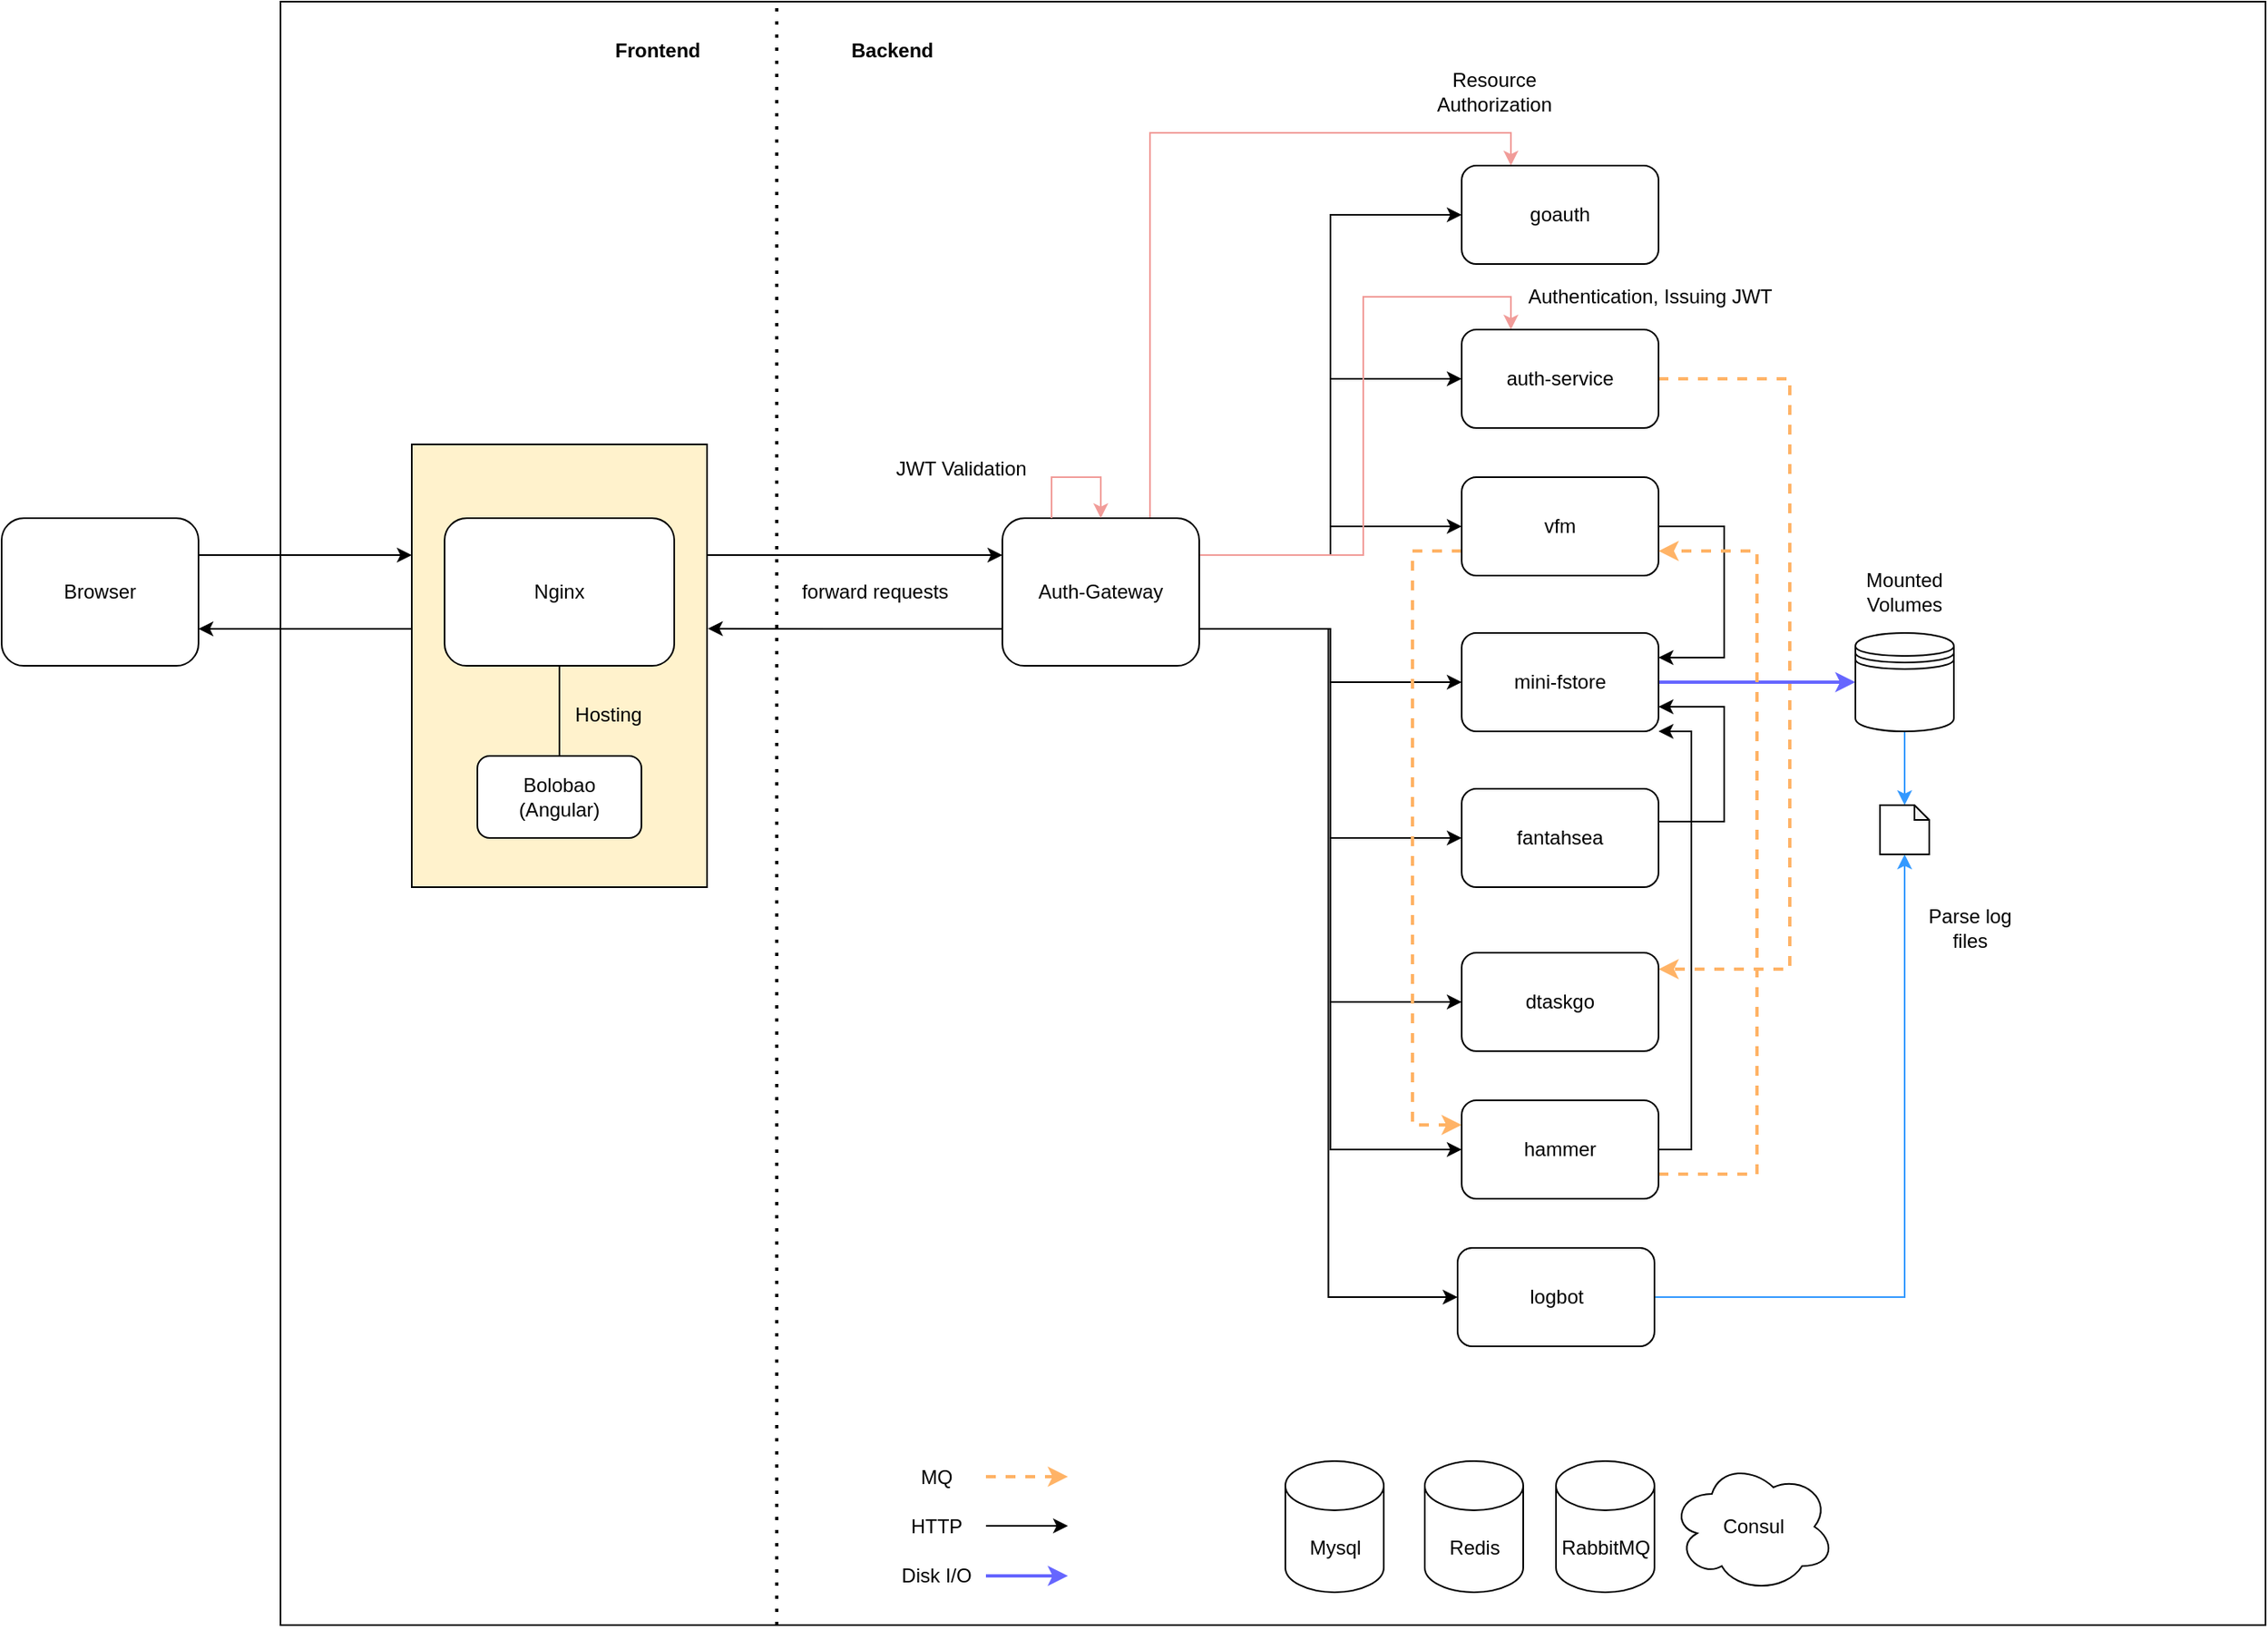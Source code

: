 <mxfile version="15.4.0" type="device"><diagram id="OmJTxSZ5Feyj7FEKGk_T" name="Page-1"><mxGraphModel dx="1796" dy="680" grid="1" gridSize="10" guides="1" tooltips="1" connect="1" arrows="1" fold="1" page="1" pageScale="1" pageWidth="850" pageHeight="1100" math="0" shadow="0"><root><mxCell id="0"/><mxCell id="1" parent="0"/><mxCell id="jP7JmYHqbt92ysb_gVaP-2" value="" style="rounded=0;whiteSpace=wrap;html=1;fillColor=none;" parent="1" vertex="1"><mxGeometry x="-170" y="20" width="1210" height="990" as="geometry"/></mxCell><mxCell id="jP7JmYHqbt92ysb_gVaP-6" style="edgeStyle=orthogonalEdgeStyle;rounded=0;orthogonalLoop=1;jettySize=auto;html=1;exitX=1;exitY=0.25;exitDx=0;exitDy=0;entryX=0;entryY=0.25;entryDx=0;entryDy=0;" parent="1" source="jP7JmYHqbt92ysb_gVaP-1" target="z1Oo59R_EkCxWHK0IWqM-9" edge="1"><mxGeometry relative="1" as="geometry"/></mxCell><mxCell id="jP7JmYHqbt92ysb_gVaP-1" value="Browser" style="rounded=1;whiteSpace=wrap;html=1;" parent="1" vertex="1"><mxGeometry x="-340" y="335" width="120" height="90" as="geometry"/></mxCell><mxCell id="jP7JmYHqbt92ysb_gVaP-7" style="edgeStyle=orthogonalEdgeStyle;rounded=0;orthogonalLoop=1;jettySize=auto;html=1;exitX=0;exitY=0.75;exitDx=0;exitDy=0;entryX=1;entryY=0.75;entryDx=0;entryDy=0;" parent="1" source="jP7JmYHqbt92ysb_gVaP-3" target="jP7JmYHqbt92ysb_gVaP-1" edge="1"><mxGeometry relative="1" as="geometry"/></mxCell><mxCell id="jP7JmYHqbt92ysb_gVaP-9" style="edgeStyle=orthogonalEdgeStyle;rounded=0;orthogonalLoop=1;jettySize=auto;html=1;exitX=1;exitY=0.25;exitDx=0;exitDy=0;entryX=0;entryY=0.25;entryDx=0;entryDy=0;" parent="1" source="jP7JmYHqbt92ysb_gVaP-3" target="jP7JmYHqbt92ysb_gVaP-8" edge="1"><mxGeometry relative="1" as="geometry"/></mxCell><mxCell id="jP7JmYHqbt92ysb_gVaP-10" style="edgeStyle=orthogonalEdgeStyle;rounded=0;orthogonalLoop=1;jettySize=auto;html=1;exitX=0;exitY=0.75;exitDx=0;exitDy=0;entryX=1.003;entryY=0.416;entryDx=0;entryDy=0;entryPerimeter=0;" parent="1" source="jP7JmYHqbt92ysb_gVaP-8" target="z1Oo59R_EkCxWHK0IWqM-9" edge="1"><mxGeometry relative="1" as="geometry"/></mxCell><mxCell id="jP7JmYHqbt92ysb_gVaP-24" style="edgeStyle=orthogonalEdgeStyle;rounded=0;orthogonalLoop=1;jettySize=auto;html=1;exitX=0.75;exitY=0;exitDx=0;exitDy=0;entryX=0.25;entryY=0;entryDx=0;entryDy=0;strokeColor=#F19C99;" parent="1" source="jP7JmYHqbt92ysb_gVaP-8" target="jP7JmYHqbt92ysb_gVaP-11" edge="1"><mxGeometry relative="1" as="geometry"/></mxCell><mxCell id="jP7JmYHqbt92ysb_gVaP-36" style="edgeStyle=orthogonalEdgeStyle;rounded=0;orthogonalLoop=1;jettySize=auto;html=1;exitX=1;exitY=0.75;exitDx=0;exitDy=0;entryX=0;entryY=0.5;entryDx=0;entryDy=0;" parent="1" source="jP7JmYHqbt92ysb_gVaP-8" target="jP7JmYHqbt92ysb_gVaP-18" edge="1"><mxGeometry relative="1" as="geometry"/></mxCell><mxCell id="jP7JmYHqbt92ysb_gVaP-37" style="edgeStyle=orthogonalEdgeStyle;rounded=0;orthogonalLoop=1;jettySize=auto;html=1;exitX=1;exitY=0.75;exitDx=0;exitDy=0;entryX=0;entryY=0.5;entryDx=0;entryDy=0;" parent="1" source="jP7JmYHqbt92ysb_gVaP-8" target="jP7JmYHqbt92ysb_gVaP-19" edge="1"><mxGeometry relative="1" as="geometry"/></mxCell><mxCell id="jP7JmYHqbt92ysb_gVaP-38" style="edgeStyle=orthogonalEdgeStyle;rounded=0;orthogonalLoop=1;jettySize=auto;html=1;exitX=1;exitY=0.75;exitDx=0;exitDy=0;entryX=0;entryY=0.5;entryDx=0;entryDy=0;" parent="1" source="jP7JmYHqbt92ysb_gVaP-8" target="jP7JmYHqbt92ysb_gVaP-20" edge="1"><mxGeometry relative="1" as="geometry"/></mxCell><mxCell id="jP7JmYHqbt92ysb_gVaP-40" style="edgeStyle=orthogonalEdgeStyle;rounded=0;orthogonalLoop=1;jettySize=auto;html=1;exitX=1;exitY=0.25;exitDx=0;exitDy=0;entryX=0;entryY=0.5;entryDx=0;entryDy=0;" parent="1" source="jP7JmYHqbt92ysb_gVaP-8" target="jP7JmYHqbt92ysb_gVaP-17" edge="1"><mxGeometry relative="1" as="geometry"/></mxCell><mxCell id="jP7JmYHqbt92ysb_gVaP-41" style="edgeStyle=orthogonalEdgeStyle;rounded=0;orthogonalLoop=1;jettySize=auto;html=1;exitX=1;exitY=0.25;exitDx=0;exitDy=0;entryX=0;entryY=0.5;entryDx=0;entryDy=0;" parent="1" source="jP7JmYHqbt92ysb_gVaP-8" target="jP7JmYHqbt92ysb_gVaP-16" edge="1"><mxGeometry relative="1" as="geometry"/></mxCell><mxCell id="jP7JmYHqbt92ysb_gVaP-42" style="edgeStyle=orthogonalEdgeStyle;rounded=0;orthogonalLoop=1;jettySize=auto;html=1;exitX=1;exitY=0.25;exitDx=0;exitDy=0;entryX=0;entryY=0.5;entryDx=0;entryDy=0;" parent="1" source="jP7JmYHqbt92ysb_gVaP-8" target="jP7JmYHqbt92ysb_gVaP-11" edge="1"><mxGeometry relative="1" as="geometry"/></mxCell><mxCell id="N-4gSpgYTaNvA83rHlp4-6" style="edgeStyle=orthogonalEdgeStyle;rounded=0;orthogonalLoop=1;jettySize=auto;html=1;exitX=1;exitY=0.75;exitDx=0;exitDy=0;entryX=0;entryY=0.5;entryDx=0;entryDy=0;" parent="1" source="jP7JmYHqbt92ysb_gVaP-8" target="N-4gSpgYTaNvA83rHlp4-5" edge="1"><mxGeometry relative="1" as="geometry"/></mxCell><mxCell id="N-4gSpgYTaNvA83rHlp4-10" style="edgeStyle=orthogonalEdgeStyle;rounded=0;jumpSize=6;orthogonalLoop=1;jettySize=auto;html=1;exitX=1;exitY=0.25;exitDx=0;exitDy=0;entryX=0.25;entryY=0;entryDx=0;entryDy=0;strokeWidth=1;strokeColor=#F19C99;" parent="1" source="jP7JmYHqbt92ysb_gVaP-8" target="jP7JmYHqbt92ysb_gVaP-16" edge="1"><mxGeometry relative="1" as="geometry"><Array as="points"><mxPoint x="490" y="358"/><mxPoint x="490" y="200"/><mxPoint x="580" y="200"/></Array></mxGeometry></mxCell><mxCell id="OKfhh3AP-oPqLTfawW03-2" style="edgeStyle=orthogonalEdgeStyle;rounded=0;orthogonalLoop=1;jettySize=auto;html=1;exitX=1;exitY=0.75;exitDx=0;exitDy=0;entryX=0;entryY=0.5;entryDx=0;entryDy=0;" parent="1" source="jP7JmYHqbt92ysb_gVaP-8" target="OKfhh3AP-oPqLTfawW03-1" edge="1"><mxGeometry relative="1" as="geometry"/></mxCell><mxCell id="jP7JmYHqbt92ysb_gVaP-8" value="Auth-Gateway" style="rounded=1;whiteSpace=wrap;html=1;fillColor=none;" parent="1" vertex="1"><mxGeometry x="270" y="335" width="120" height="90" as="geometry"/></mxCell><mxCell id="jP7JmYHqbt92ysb_gVaP-11" value="goauth" style="rounded=1;whiteSpace=wrap;html=1;fillColor=none;" parent="1" vertex="1"><mxGeometry x="550" y="120" width="120" height="60" as="geometry"/></mxCell><mxCell id="jP7JmYHqbt92ysb_gVaP-34" style="edgeStyle=orthogonalEdgeStyle;rounded=0;orthogonalLoop=1;jettySize=auto;html=1;exitX=1;exitY=0.5;exitDx=0;exitDy=0;entryX=1;entryY=0.5;entryDx=0;entryDy=0;dashed=1;strokeColor=#FFB366;strokeWidth=2;" parent="1" source="jP7JmYHqbt92ysb_gVaP-16" edge="1"><mxGeometry relative="1" as="geometry"><mxPoint x="670" y="610" as="targetPoint"/><Array as="points"><mxPoint x="750" y="250"/><mxPoint x="750" y="610"/></Array></mxGeometry></mxCell><mxCell id="jP7JmYHqbt92ysb_gVaP-16" value="auth-service" style="rounded=1;whiteSpace=wrap;html=1;fillColor=none;" parent="1" vertex="1"><mxGeometry x="550" y="220" width="120" height="60" as="geometry"/></mxCell><mxCell id="jP7JmYHqbt92ysb_gVaP-32" style="edgeStyle=orthogonalEdgeStyle;rounded=0;orthogonalLoop=1;jettySize=auto;html=1;exitX=1;exitY=0.5;exitDx=0;exitDy=0;entryX=1;entryY=0.25;entryDx=0;entryDy=0;" parent="1" source="jP7JmYHqbt92ysb_gVaP-17" target="jP7JmYHqbt92ysb_gVaP-18" edge="1"><mxGeometry relative="1" as="geometry"><Array as="points"><mxPoint x="710" y="340"/><mxPoint x="710" y="420"/></Array></mxGeometry></mxCell><mxCell id="N-4gSpgYTaNvA83rHlp4-9" style="edgeStyle=orthogonalEdgeStyle;rounded=0;orthogonalLoop=1;jettySize=auto;html=1;exitX=0;exitY=0.75;exitDx=0;exitDy=0;entryX=0;entryY=0.25;entryDx=0;entryDy=0;dashed=1;strokeWidth=2;strokeColor=#FFB366;" parent="1" source="jP7JmYHqbt92ysb_gVaP-17" target="N-4gSpgYTaNvA83rHlp4-5" edge="1"><mxGeometry relative="1" as="geometry"><Array as="points"><mxPoint x="520" y="355"/><mxPoint x="520" y="705"/></Array></mxGeometry></mxCell><mxCell id="jP7JmYHqbt92ysb_gVaP-17" value="vfm" style="rounded=1;whiteSpace=wrap;html=1;fillColor=none;" parent="1" vertex="1"><mxGeometry x="550" y="310" width="120" height="60" as="geometry"/></mxCell><mxCell id="jP7JmYHqbt92ysb_gVaP-62" style="edgeStyle=orthogonalEdgeStyle;rounded=0;orthogonalLoop=1;jettySize=auto;html=1;exitX=1;exitY=0.5;exitDx=0;exitDy=0;entryX=0;entryY=0.5;entryDx=0;entryDy=0;strokeColor=#6666FF;jumpSize=6;strokeWidth=2;" parent="1" source="jP7JmYHqbt92ysb_gVaP-18" target="jP7JmYHqbt92ysb_gVaP-61" edge="1"><mxGeometry relative="1" as="geometry"/></mxCell><mxCell id="jP7JmYHqbt92ysb_gVaP-18" value="mini-fstore" style="rounded=1;whiteSpace=wrap;html=1;fillColor=none;" parent="1" vertex="1"><mxGeometry x="550" y="405" width="120" height="60" as="geometry"/></mxCell><mxCell id="jP7JmYHqbt92ysb_gVaP-31" style="edgeStyle=orthogonalEdgeStyle;rounded=0;orthogonalLoop=1;jettySize=auto;html=1;exitX=1;exitY=0.5;exitDx=0;exitDy=0;entryX=1;entryY=0.75;entryDx=0;entryDy=0;" parent="1" source="jP7JmYHqbt92ysb_gVaP-19" target="jP7JmYHqbt92ysb_gVaP-18" edge="1"><mxGeometry relative="1" as="geometry"><Array as="points"><mxPoint x="710" y="520"/><mxPoint x="710" y="450"/></Array></mxGeometry></mxCell><mxCell id="jP7JmYHqbt92ysb_gVaP-19" value="fantahsea" style="rounded=1;whiteSpace=wrap;html=1;fillColor=none;" parent="1" vertex="1"><mxGeometry x="550" y="500" width="120" height="60" as="geometry"/></mxCell><mxCell id="jP7JmYHqbt92ysb_gVaP-20" value="dtaskgo" style="rounded=1;whiteSpace=wrap;html=1;fillColor=none;" parent="1" vertex="1"><mxGeometry x="550" y="600" width="120" height="60" as="geometry"/></mxCell><mxCell id="jP7JmYHqbt92ysb_gVaP-43" value="Mysql" style="shape=cylinder3;whiteSpace=wrap;html=1;boundedLbl=1;backgroundOutline=1;size=15;fillColor=none;" parent="1" vertex="1"><mxGeometry x="442.5" y="910" width="60" height="80" as="geometry"/></mxCell><mxCell id="jP7JmYHqbt92ysb_gVaP-44" value="Redis" style="shape=cylinder3;whiteSpace=wrap;html=1;boundedLbl=1;backgroundOutline=1;size=15;fillColor=none;" parent="1" vertex="1"><mxGeometry x="527.5" y="910" width="60" height="80" as="geometry"/></mxCell><mxCell id="jP7JmYHqbt92ysb_gVaP-48" style="edgeStyle=orthogonalEdgeStyle;rounded=0;orthogonalLoop=1;jettySize=auto;html=1;exitX=0.25;exitY=0;exitDx=0;exitDy=0;entryX=0.5;entryY=0;entryDx=0;entryDy=0;strokeColor=#F19C99;" parent="1" source="jP7JmYHqbt92ysb_gVaP-8" target="jP7JmYHqbt92ysb_gVaP-8" edge="1"><mxGeometry relative="1" as="geometry"><Array as="points"><mxPoint x="300" y="310"/><mxPoint x="330" y="310"/></Array></mxGeometry></mxCell><mxCell id="jP7JmYHqbt92ysb_gVaP-50" value="JWT Validation" style="text;html=1;strokeColor=none;fillColor=none;align=center;verticalAlign=middle;whiteSpace=wrap;rounded=0;" parent="1" vertex="1"><mxGeometry x="180" y="290" width="130" height="30" as="geometry"/></mxCell><mxCell id="jP7JmYHqbt92ysb_gVaP-51" value="Resource Authorization" style="text;html=1;strokeColor=none;fillColor=none;align=center;verticalAlign=middle;whiteSpace=wrap;rounded=0;" parent="1" vertex="1"><mxGeometry x="510" y="60" width="120" height="30" as="geometry"/></mxCell><mxCell id="jP7JmYHqbt92ysb_gVaP-52" value="" style="endArrow=none;dashed=1;html=1;dashPattern=1 3;strokeWidth=2;exitX=0.25;exitY=1;exitDx=0;exitDy=0;entryX=0.25;entryY=0;entryDx=0;entryDy=0;" parent="1" source="jP7JmYHqbt92ysb_gVaP-2" target="jP7JmYHqbt92ysb_gVaP-2" edge="1"><mxGeometry width="50" height="50" relative="1" as="geometry"><mxPoint x="-140" y="580" as="sourcePoint"/><mxPoint x="-90" y="70" as="targetPoint"/></mxGeometry></mxCell><mxCell id="jP7JmYHqbt92ysb_gVaP-54" value="Frontend" style="text;html=1;strokeColor=none;fillColor=none;align=center;verticalAlign=middle;whiteSpace=wrap;rounded=0;fontStyle=1" parent="1" vertex="1"><mxGeometry x="40" y="40" width="40" height="20" as="geometry"/></mxCell><mxCell id="jP7JmYHqbt92ysb_gVaP-55" value="Backend" style="text;html=1;strokeColor=none;fillColor=none;align=center;verticalAlign=middle;whiteSpace=wrap;rounded=0;fontStyle=1" parent="1" vertex="1"><mxGeometry x="182.5" y="40" width="40" height="20" as="geometry"/></mxCell><mxCell id="jP7JmYHqbt92ysb_gVaP-57" value="RabbitMQ" style="shape=cylinder3;whiteSpace=wrap;html=1;boundedLbl=1;backgroundOutline=1;size=15;fillColor=none;" parent="1" vertex="1"><mxGeometry x="607.5" y="910" width="60" height="80" as="geometry"/></mxCell><mxCell id="jP7JmYHqbt92ysb_gVaP-58" value="&lt;span&gt;Consul&lt;/span&gt;" style="ellipse;shape=cloud;whiteSpace=wrap;html=1;fillColor=none;" parent="1" vertex="1"><mxGeometry x="677.5" y="910" width="100" height="80" as="geometry"/></mxCell><mxCell id="jP7JmYHqbt92ysb_gVaP-59" value="forward requests" style="text;html=1;strokeColor=none;fillColor=none;align=center;verticalAlign=middle;whiteSpace=wrap;rounded=0;" parent="1" vertex="1"><mxGeometry x="130" y="370" width="125" height="20" as="geometry"/></mxCell><mxCell id="OKfhh3AP-oPqLTfawW03-6" style="edgeStyle=orthogonalEdgeStyle;rounded=0;orthogonalLoop=1;jettySize=auto;html=1;exitX=0.5;exitY=1;exitDx=0;exitDy=0;entryX=0.5;entryY=0;entryDx=0;entryDy=0;entryPerimeter=0;strokeColor=#3399FF;" parent="1" source="jP7JmYHqbt92ysb_gVaP-61" target="OKfhh3AP-oPqLTfawW03-5" edge="1"><mxGeometry relative="1" as="geometry"/></mxCell><mxCell id="jP7JmYHqbt92ysb_gVaP-61" value="" style="shape=datastore;whiteSpace=wrap;html=1;fillColor=none;" parent="1" vertex="1"><mxGeometry x="790" y="405" width="60" height="60" as="geometry"/></mxCell><mxCell id="jP7JmYHqbt92ysb_gVaP-64" value="Mounted Volumes" style="text;html=1;strokeColor=none;fillColor=none;align=center;verticalAlign=middle;whiteSpace=wrap;rounded=0;" parent="1" vertex="1"><mxGeometry x="800" y="370" width="40" height="20" as="geometry"/></mxCell><mxCell id="N-4gSpgYTaNvA83rHlp4-7" style="edgeStyle=orthogonalEdgeStyle;rounded=0;orthogonalLoop=1;jettySize=auto;html=1;exitX=1;exitY=0.5;exitDx=0;exitDy=0;entryX=1;entryY=1;entryDx=0;entryDy=0;" parent="1" source="N-4gSpgYTaNvA83rHlp4-5" target="jP7JmYHqbt92ysb_gVaP-18" edge="1"><mxGeometry relative="1" as="geometry"><Array as="points"><mxPoint x="690" y="720"/><mxPoint x="690" y="465"/></Array></mxGeometry></mxCell><mxCell id="N-4gSpgYTaNvA83rHlp4-8" style="edgeStyle=orthogonalEdgeStyle;rounded=0;orthogonalLoop=1;jettySize=auto;html=1;exitX=1;exitY=0.75;exitDx=0;exitDy=0;entryX=1;entryY=0.75;entryDx=0;entryDy=0;dashed=1;strokeColor=#FFB366;strokeWidth=2;" parent="1" source="N-4gSpgYTaNvA83rHlp4-5" target="jP7JmYHqbt92ysb_gVaP-17" edge="1"><mxGeometry relative="1" as="geometry"><Array as="points"><mxPoint x="730" y="735"/><mxPoint x="730" y="355"/></Array></mxGeometry></mxCell><mxCell id="N-4gSpgYTaNvA83rHlp4-5" value="hammer" style="rounded=1;whiteSpace=wrap;html=1;" parent="1" vertex="1"><mxGeometry x="550" y="690" width="120" height="60" as="geometry"/></mxCell><mxCell id="N-4gSpgYTaNvA83rHlp4-11" value="Authentication, Issuing JWT" style="text;html=1;strokeColor=none;fillColor=none;align=center;verticalAlign=middle;whiteSpace=wrap;rounded=0;" parent="1" vertex="1"><mxGeometry x="580" y="190" width="170" height="20" as="geometry"/></mxCell><mxCell id="z1Oo59R_EkCxWHK0IWqM-1" value="" style="endArrow=classic;html=1;dashed=1;strokeColor=#FFB366;strokeWidth=2;" parent="1" edge="1"><mxGeometry width="50" height="50" relative="1" as="geometry"><mxPoint x="260" y="919.5" as="sourcePoint"/><mxPoint x="310" y="919.5" as="targetPoint"/></mxGeometry></mxCell><mxCell id="z1Oo59R_EkCxWHK0IWqM-2" value="MQ" style="text;html=1;strokeColor=none;fillColor=none;align=center;verticalAlign=middle;whiteSpace=wrap;rounded=0;" parent="1" vertex="1"><mxGeometry x="210" y="910" width="40" height="20" as="geometry"/></mxCell><mxCell id="z1Oo59R_EkCxWHK0IWqM-3" value="" style="endArrow=classic;html=1;strokeWidth=1;" parent="1" edge="1"><mxGeometry width="50" height="50" relative="1" as="geometry"><mxPoint x="260" y="949.5" as="sourcePoint"/><mxPoint x="310" y="949.5" as="targetPoint"/></mxGeometry></mxCell><mxCell id="z1Oo59R_EkCxWHK0IWqM-4" value="HTTP" style="text;html=1;strokeColor=none;fillColor=none;align=center;verticalAlign=middle;whiteSpace=wrap;rounded=0;" parent="1" vertex="1"><mxGeometry x="210" y="940" width="40" height="20" as="geometry"/></mxCell><mxCell id="z1Oo59R_EkCxWHK0IWqM-7" value="" style="endArrow=classic;html=1;strokeWidth=2;strokeColor=#6666FF;" parent="1" edge="1"><mxGeometry width="50" height="50" relative="1" as="geometry"><mxPoint x="260" y="980" as="sourcePoint"/><mxPoint x="310" y="980" as="targetPoint"/></mxGeometry></mxCell><mxCell id="z1Oo59R_EkCxWHK0IWqM-8" value="Disk I/O" style="text;html=1;strokeColor=none;fillColor=none;align=center;verticalAlign=middle;whiteSpace=wrap;rounded=0;" parent="1" vertex="1"><mxGeometry x="205" y="970" width="50" height="20" as="geometry"/></mxCell><mxCell id="z1Oo59R_EkCxWHK0IWqM-10" value="" style="group;fillColor=#fff2cc;strokeColor=#d6b656;" parent="1" vertex="1" connectable="0"><mxGeometry x="-90" y="290" width="180" height="270" as="geometry"/></mxCell><mxCell id="z1Oo59R_EkCxWHK0IWqM-9" value="" style="rounded=0;whiteSpace=wrap;html=1;fillColor=none;" parent="z1Oo59R_EkCxWHK0IWqM-10" vertex="1"><mxGeometry width="180" height="270" as="geometry"/></mxCell><mxCell id="jP7JmYHqbt92ysb_gVaP-3" value="Nginx" style="rounded=1;whiteSpace=wrap;html=1;" parent="z1Oo59R_EkCxWHK0IWqM-10" vertex="1"><mxGeometry x="20" y="45" width="140" height="90" as="geometry"/></mxCell><mxCell id="jP7JmYHqbt92ysb_gVaP-4" value="Bolobao&lt;br&gt;(Angular)" style="rounded=1;whiteSpace=wrap;html=1;" parent="z1Oo59R_EkCxWHK0IWqM-10" vertex="1"><mxGeometry x="40" y="190" width="100" height="50" as="geometry"/></mxCell><mxCell id="jP7JmYHqbt92ysb_gVaP-5" style="edgeStyle=orthogonalEdgeStyle;rounded=0;orthogonalLoop=1;jettySize=auto;html=1;exitX=0.5;exitY=1;exitDx=0;exitDy=0;entryX=0.5;entryY=0;entryDx=0;entryDy=0;endArrow=none;endFill=0;" parent="z1Oo59R_EkCxWHK0IWqM-10" source="jP7JmYHqbt92ysb_gVaP-3" target="jP7JmYHqbt92ysb_gVaP-4" edge="1"><mxGeometry relative="1" as="geometry"/></mxCell><mxCell id="jP7JmYHqbt92ysb_gVaP-49" value="Hosting" style="text;html=1;strokeColor=none;fillColor=none;align=center;verticalAlign=middle;whiteSpace=wrap;rounded=0;" parent="z1Oo59R_EkCxWHK0IWqM-10" vertex="1"><mxGeometry x="100" y="155" width="40" height="20" as="geometry"/></mxCell><mxCell id="OKfhh3AP-oPqLTfawW03-3" style="edgeStyle=orthogonalEdgeStyle;rounded=0;orthogonalLoop=1;jettySize=auto;html=1;exitX=1;exitY=0.5;exitDx=0;exitDy=0;entryX=0.5;entryY=1;entryDx=0;entryDy=0;entryPerimeter=0;strokeColor=#3399FF;" parent="1" source="OKfhh3AP-oPqLTfawW03-1" target="OKfhh3AP-oPqLTfawW03-5" edge="1"><mxGeometry relative="1" as="geometry"/></mxCell><mxCell id="OKfhh3AP-oPqLTfawW03-1" value="logbot" style="rounded=1;whiteSpace=wrap;html=1;" parent="1" vertex="1"><mxGeometry x="547.5" y="780" width="120" height="60" as="geometry"/></mxCell><mxCell id="OKfhh3AP-oPqLTfawW03-4" value="Parse log files" style="text;html=1;strokeColor=none;fillColor=none;align=center;verticalAlign=middle;whiteSpace=wrap;rounded=0;" parent="1" vertex="1"><mxGeometry x="830" y="570" width="60" height="30" as="geometry"/></mxCell><mxCell id="OKfhh3AP-oPqLTfawW03-5" value="" style="shape=note;whiteSpace=wrap;html=1;backgroundOutline=1;darkOpacity=0.05;size=9;" parent="1" vertex="1"><mxGeometry x="805" y="510" width="30" height="30" as="geometry"/></mxCell></root></mxGraphModel></diagram></mxfile>